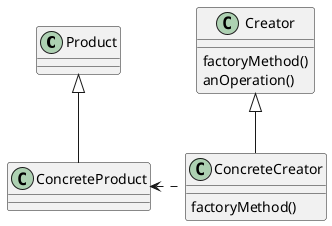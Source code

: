 @startuml
class Product
class ConcreteProduct
class Creator {
    factoryMethod()
    anOperation()
}
class ConcreteCreator {
    factoryMethod()
}
ConcreteProduct -up-|> Product
ConcreteCreator -up-|> Creator
ConcreteCreator .left.> ConcreteProduct
@enduml